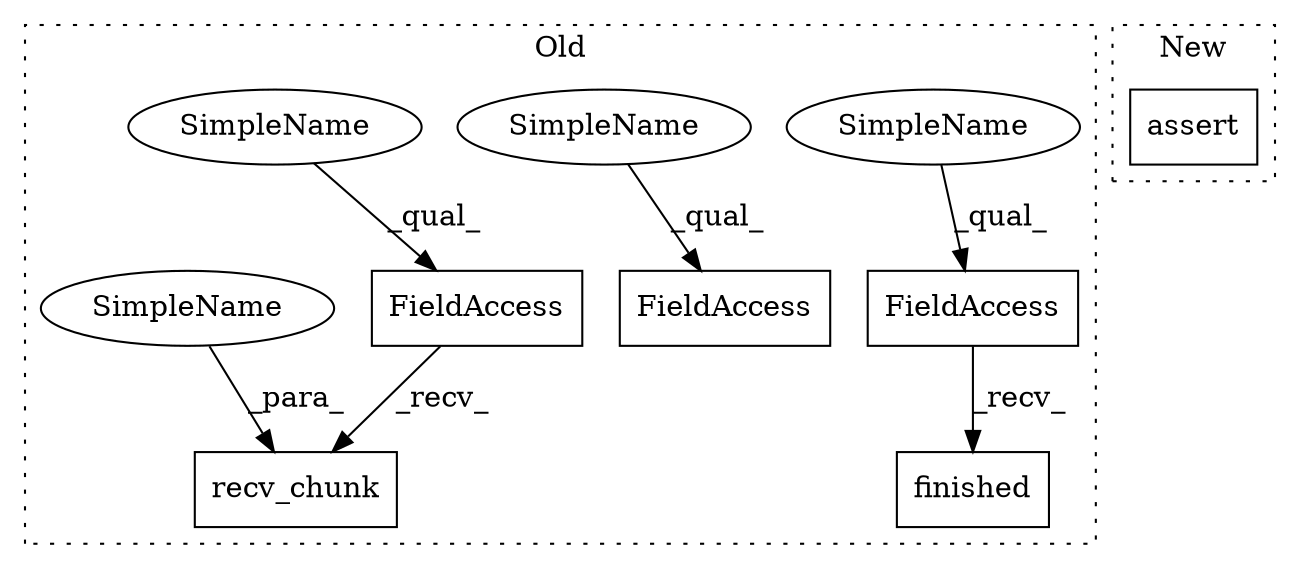 digraph G {
subgraph cluster0 {
1 [label="finished" a="32" s="4815" l="10" shape="box"];
3 [label="FieldAccess" a="22" s="4801" l="13" shape="box"];
4 [label="FieldAccess" a="22" s="4582" l="8" shape="box"];
5 [label="FieldAccess" a="22" s="4730" l="13" shape="box"];
6 [label="recv_chunk" a="32" s="4744,4760" l="11,1" shape="box"];
7 [label="SimpleName" a="42" s="4801" l="4" shape="ellipse"];
8 [label="SimpleName" a="42" s="4582" l="4" shape="ellipse"];
9 [label="SimpleName" a="42" s="4730" l="4" shape="ellipse"];
10 [label="SimpleName" a="42" s="4755" l="5" shape="ellipse"];
label = "Old";
style="dotted";
}
subgraph cluster1 {
2 [label="assert" a="32" s="6085,6137" l="22,1" shape="box"];
label = "New";
style="dotted";
}
3 -> 1 [label="_recv_"];
5 -> 6 [label="_recv_"];
7 -> 3 [label="_qual_"];
8 -> 4 [label="_qual_"];
9 -> 5 [label="_qual_"];
10 -> 6 [label="_para_"];
}